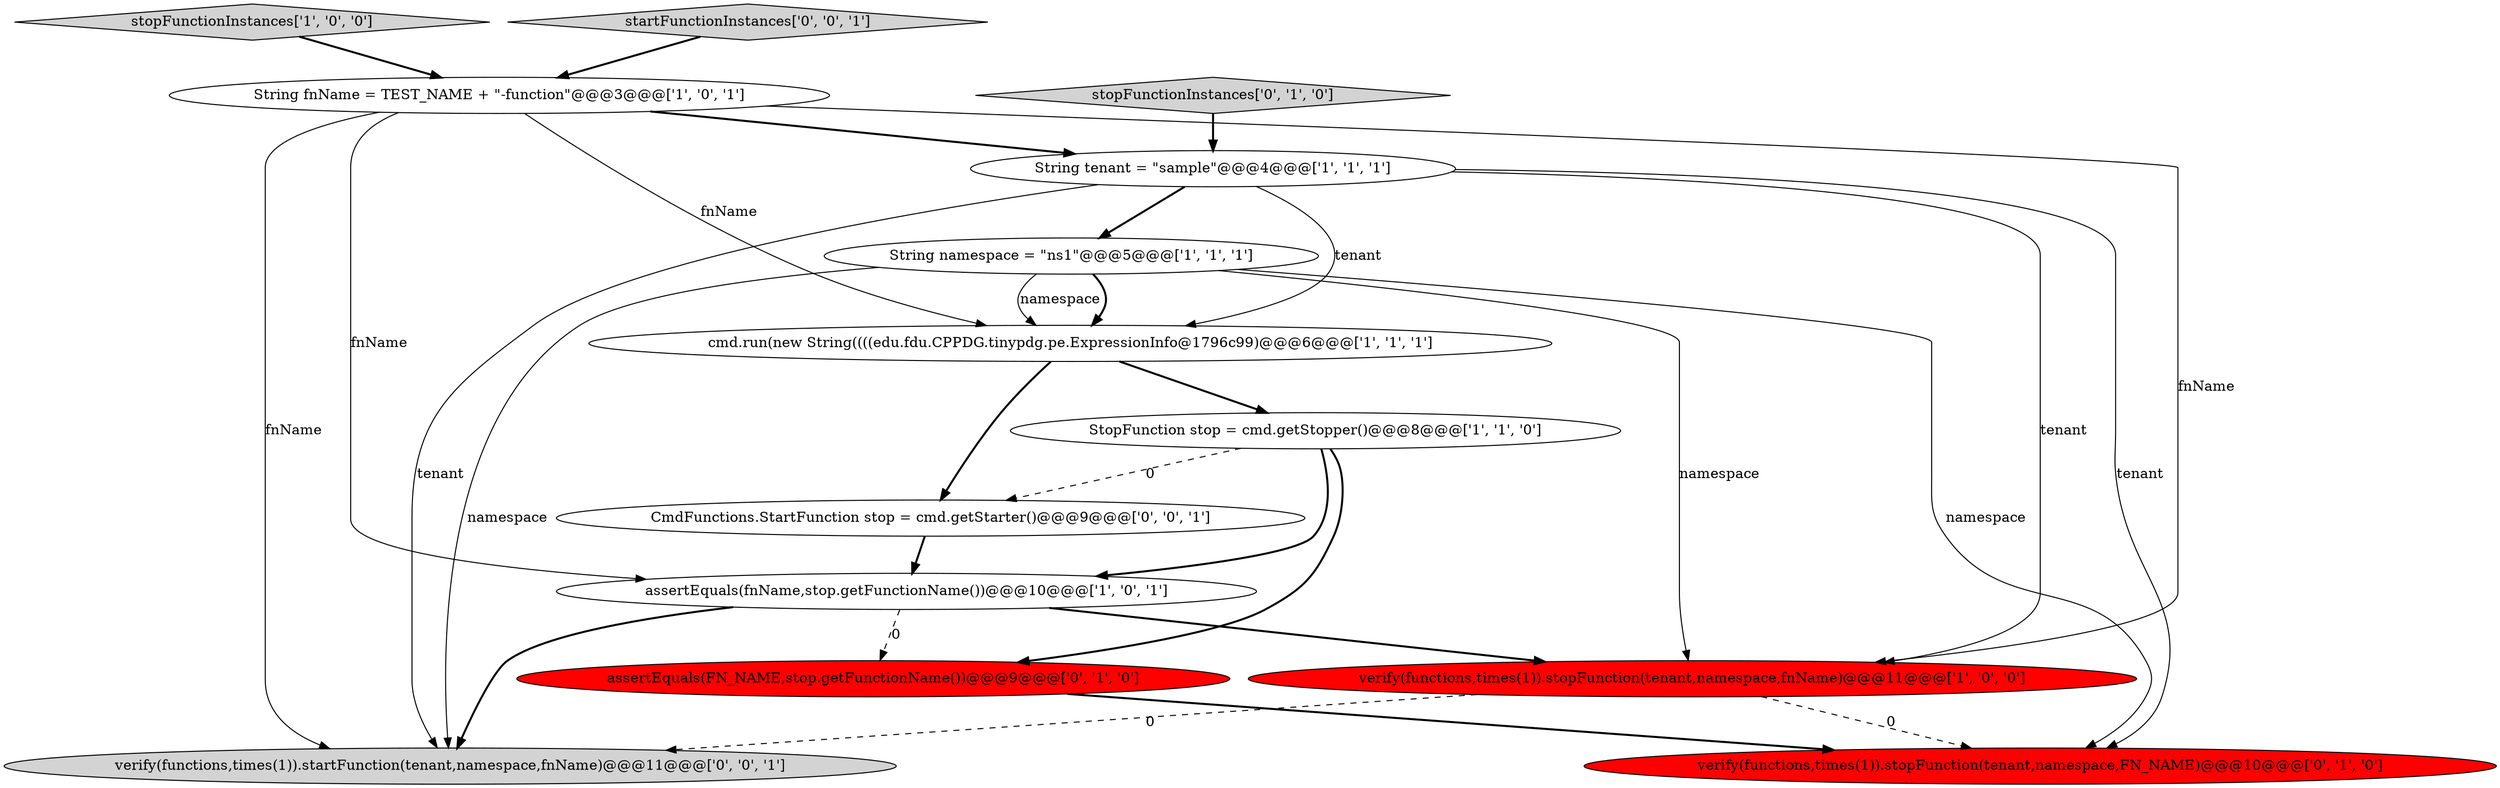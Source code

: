digraph {
13 [style = filled, label = "CmdFunctions.StartFunction stop = cmd.getStarter()@@@9@@@['0', '0', '1']", fillcolor = white, shape = ellipse image = "AAA0AAABBB3BBB"];
0 [style = filled, label = "String tenant = \"sample\"@@@4@@@['1', '1', '1']", fillcolor = white, shape = ellipse image = "AAA0AAABBB1BBB"];
2 [style = filled, label = "stopFunctionInstances['1', '0', '0']", fillcolor = lightgray, shape = diamond image = "AAA0AAABBB1BBB"];
6 [style = filled, label = "verify(functions,times(1)).stopFunction(tenant,namespace,fnName)@@@11@@@['1', '0', '0']", fillcolor = red, shape = ellipse image = "AAA1AAABBB1BBB"];
11 [style = filled, label = "verify(functions,times(1)).startFunction(tenant,namespace,fnName)@@@11@@@['0', '0', '1']", fillcolor = lightgray, shape = ellipse image = "AAA0AAABBB3BBB"];
7 [style = filled, label = "String namespace = \"ns1\"@@@5@@@['1', '1', '1']", fillcolor = white, shape = ellipse image = "AAA0AAABBB1BBB"];
1 [style = filled, label = "StopFunction stop = cmd.getStopper()@@@8@@@['1', '1', '0']", fillcolor = white, shape = ellipse image = "AAA0AAABBB1BBB"];
12 [style = filled, label = "startFunctionInstances['0', '0', '1']", fillcolor = lightgray, shape = diamond image = "AAA0AAABBB3BBB"];
5 [style = filled, label = "assertEquals(fnName,stop.getFunctionName())@@@10@@@['1', '0', '1']", fillcolor = white, shape = ellipse image = "AAA0AAABBB1BBB"];
8 [style = filled, label = "stopFunctionInstances['0', '1', '0']", fillcolor = lightgray, shape = diamond image = "AAA0AAABBB2BBB"];
3 [style = filled, label = "cmd.run(new String((((edu.fdu.CPPDG.tinypdg.pe.ExpressionInfo@1796c99)@@@6@@@['1', '1', '1']", fillcolor = white, shape = ellipse image = "AAA0AAABBB1BBB"];
4 [style = filled, label = "String fnName = TEST_NAME + \"-function\"@@@3@@@['1', '0', '1']", fillcolor = white, shape = ellipse image = "AAA0AAABBB1BBB"];
10 [style = filled, label = "verify(functions,times(1)).stopFunction(tenant,namespace,FN_NAME)@@@10@@@['0', '1', '0']", fillcolor = red, shape = ellipse image = "AAA1AAABBB2BBB"];
9 [style = filled, label = "assertEquals(FN_NAME,stop.getFunctionName())@@@9@@@['0', '1', '0']", fillcolor = red, shape = ellipse image = "AAA1AAABBB2BBB"];
1->5 [style = bold, label=""];
3->1 [style = bold, label=""];
6->11 [style = dashed, label="0"];
0->3 [style = solid, label="tenant"];
5->9 [style = dashed, label="0"];
4->5 [style = solid, label="fnName"];
9->10 [style = bold, label=""];
0->11 [style = solid, label="tenant"];
4->6 [style = solid, label="fnName"];
2->4 [style = bold, label=""];
7->3 [style = bold, label=""];
1->9 [style = bold, label=""];
7->6 [style = solid, label="namespace"];
4->0 [style = bold, label=""];
7->10 [style = solid, label="namespace"];
0->7 [style = bold, label=""];
6->10 [style = dashed, label="0"];
1->13 [style = dashed, label="0"];
8->0 [style = bold, label=""];
7->11 [style = solid, label="namespace"];
7->3 [style = solid, label="namespace"];
5->6 [style = bold, label=""];
12->4 [style = bold, label=""];
0->10 [style = solid, label="tenant"];
13->5 [style = bold, label=""];
3->13 [style = bold, label=""];
0->6 [style = solid, label="tenant"];
5->11 [style = bold, label=""];
4->11 [style = solid, label="fnName"];
4->3 [style = solid, label="fnName"];
}
